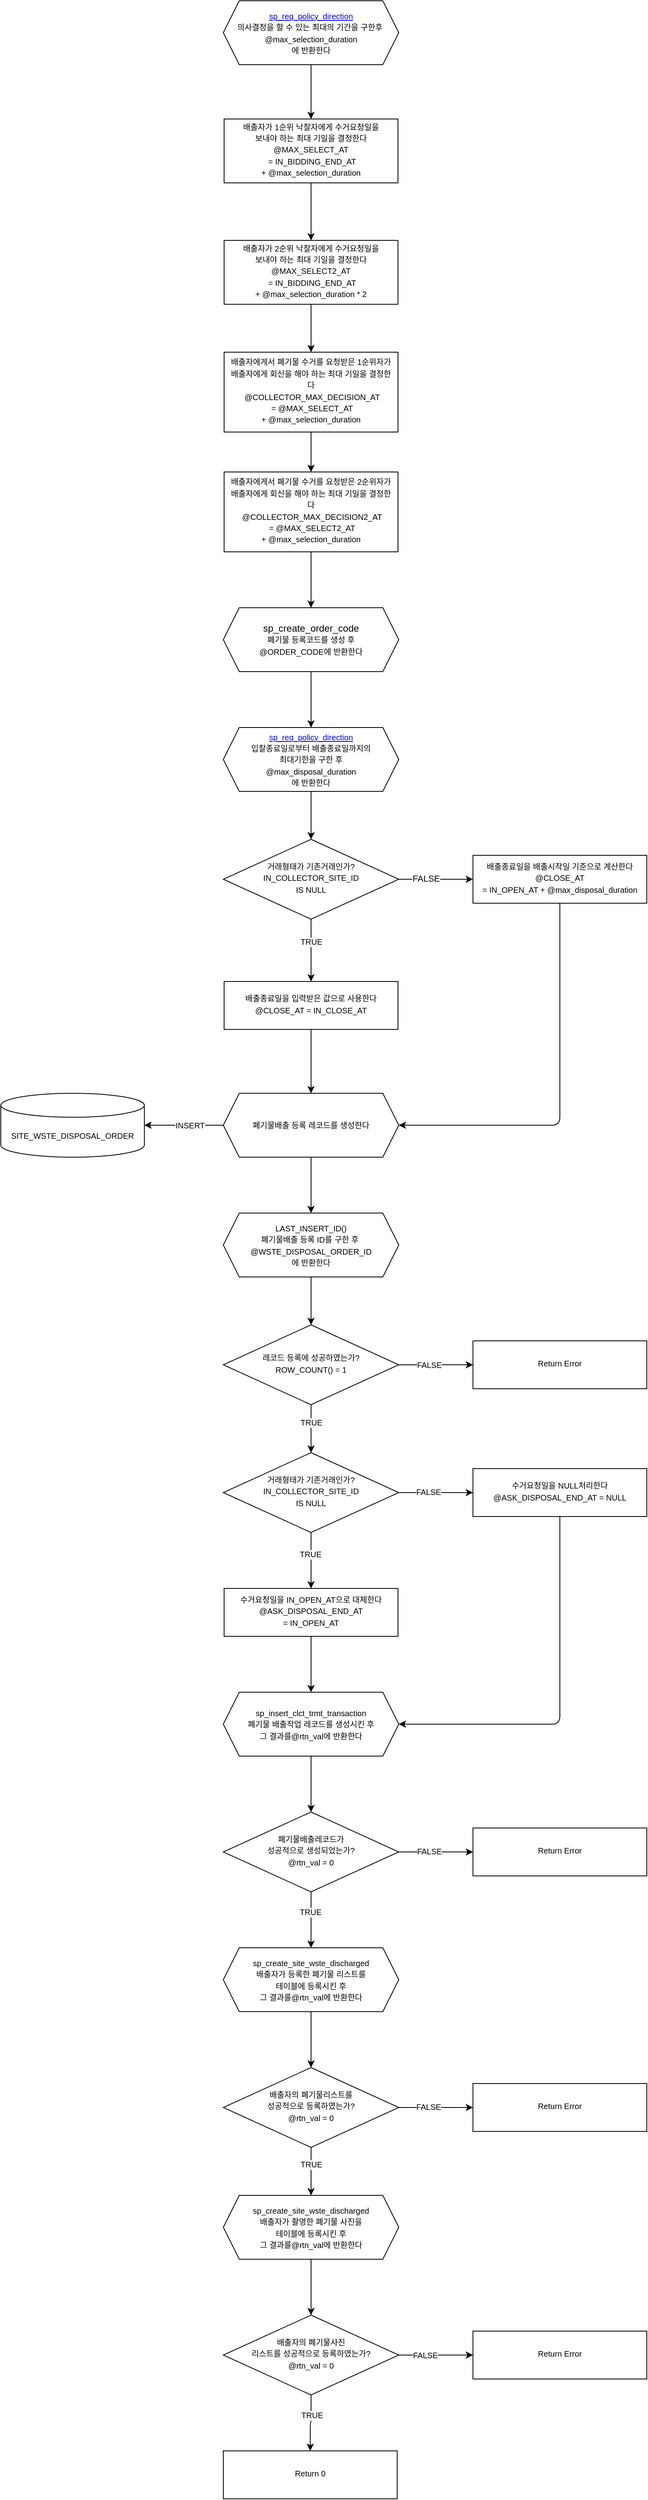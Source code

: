 <mxfile>
    <diagram id="yEqb0aX-quzxRs0v6ZPx" name="Page-1">
        <mxGraphModel dx="2872" dy="3716" grid="1" gridSize="10" guides="1" tooltips="1" connect="1" arrows="1" fold="1" page="1" pageScale="1" pageWidth="827" pageHeight="1169" math="0" shadow="0">
            <root>
                <mxCell id="0"/>
                <mxCell id="1" parent="0"/>
                <mxCell id="25" value="" style="edgeStyle=orthogonalEdgeStyle;html=1;fontSize=10;entryX=0.5;entryY=0;entryDx=0;entryDy=0;" edge="1" parent="1" source="26" target="88">
                    <mxGeometry relative="1" as="geometry">
                        <mxPoint x="-2083" y="-3350" as="targetPoint"/>
                    </mxGeometry>
                </mxCell>
                <mxCell id="26" value="&lt;a href=&quot;https://github.com/Leo-Nam/stored-procedures/blob/main/drawio/sp_req_policy_direction.svg&quot; style=&quot;font-size: 10px&quot;&gt;sp_req_policy_direction&lt;/a&gt;&lt;br&gt;&lt;span style=&quot;font-size: 10px&quot;&gt;의사결정을 할 수 있는 최대의 기간을 구한후&amp;nbsp;&lt;br&gt;@max_selection_duration&lt;br&gt;에 반환한다&lt;/span&gt;" style="shape=hexagon;perimeter=hexagonPerimeter2;whiteSpace=wrap;html=1;fixedSize=1;" vertex="1" parent="1">
                    <mxGeometry x="-2193" y="-3490" width="220" height="80" as="geometry"/>
                </mxCell>
                <mxCell id="42" value="" style="edgeStyle=orthogonalEdgeStyle;html=1;fontSize=10;" edge="1" parent="1" source="43" target="48">
                    <mxGeometry relative="1" as="geometry"/>
                </mxCell>
                <mxCell id="43" value="&lt;a href=&quot;https://github.com/Leo-Nam/stored-procedures/blob/main/drawio/sp_req_policy_direction.svg&quot; style=&quot;font-size: 10px&quot;&gt;sp_req_policy_direction&lt;/a&gt;&lt;br&gt;&lt;span style=&quot;font-size: 10px&quot;&gt;입찰종료일로부터 배출종료일까지의 &lt;br&gt;최대기한을 구한 후 &lt;br&gt;@max_disposal_duration&lt;br&gt;에 반환한다&lt;/span&gt;" style="shape=hexagon;perimeter=hexagonPerimeter2;whiteSpace=wrap;html=1;fixedSize=1;" vertex="1" parent="1">
                    <mxGeometry x="-2193" y="-2580" width="220" height="80" as="geometry"/>
                </mxCell>
                <mxCell id="44" value="" style="edgeStyle=orthogonalEdgeStyle;html=1;fontSize=10;entryX=0.5;entryY=0;entryDx=0;entryDy=0;" edge="1" parent="1" source="48" target="55">
                    <mxGeometry relative="1" as="geometry">
                        <mxPoint x="-2083" y="-2280" as="targetPoint"/>
                    </mxGeometry>
                </mxCell>
                <mxCell id="45" value="TRUE" style="edgeLabel;html=1;align=center;verticalAlign=middle;resizable=0;points=[];fontSize=10;" vertex="1" connectable="0" parent="44">
                    <mxGeometry x="-0.281" relative="1" as="geometry">
                        <mxPoint as="offset"/>
                    </mxGeometry>
                </mxCell>
                <mxCell id="102" value="" style="edgeStyle=none;html=1;" edge="1" parent="1" source="48" target="100">
                    <mxGeometry relative="1" as="geometry"/>
                </mxCell>
                <mxCell id="103" value="FALSE" style="edgeLabel;html=1;align=center;verticalAlign=middle;resizable=0;points=[];" vertex="1" connectable="0" parent="102">
                    <mxGeometry x="-0.28" y="1" relative="1" as="geometry">
                        <mxPoint as="offset"/>
                    </mxGeometry>
                </mxCell>
                <mxCell id="48" value="&lt;span style=&quot;font-size: 10px&quot;&gt;거래형태가 기존거래인가?&lt;/span&gt;&lt;span style=&quot;font-size: 10px&quot;&gt;IN_COLLECTOR_SITE_ID &lt;br&gt;IS NULL&lt;/span&gt;" style="rhombus;whiteSpace=wrap;html=1;shadow=0;strokeWidth=1;spacing=6;spacingTop=-4;" vertex="1" parent="1">
                    <mxGeometry x="-2193" y="-2440" width="220" height="100" as="geometry"/>
                </mxCell>
                <mxCell id="101" value="" style="edgeStyle=none;html=1;entryX=0.5;entryY=0;entryDx=0;entryDy=0;" edge="1" parent="1" source="55" target="62">
                    <mxGeometry relative="1" as="geometry">
                        <mxPoint x="-2083" y="-2120" as="targetPoint"/>
                    </mxGeometry>
                </mxCell>
                <mxCell id="55" value="&lt;font style=&quot;font-size: 10px&quot;&gt;배출종료일을 입력받은 값으로 사용한다&lt;br&gt;@CLOSE_AT = IN_CLOSE_AT&lt;/font&gt;" style="whiteSpace=wrap;html=1;shadow=0;strokeWidth=1;spacing=6;spacingTop=-4;" vertex="1" parent="1">
                    <mxGeometry x="-2192" y="-2262" width="218" height="60" as="geometry"/>
                </mxCell>
                <mxCell id="61" value="" style="edgeStyle=orthogonalEdgeStyle;html=1;fontSize=10;entryX=0.5;entryY=0;entryDx=0;entryDy=0;" edge="1" parent="1" source="62" target="108">
                    <mxGeometry relative="1" as="geometry"/>
                </mxCell>
                <mxCell id="106" value="" style="edgeStyle=orthogonalEdgeStyle;html=1;fontSize=10;" edge="1" parent="1" source="62" target="105">
                    <mxGeometry relative="1" as="geometry"/>
                </mxCell>
                <mxCell id="107" value="INSERT" style="edgeLabel;html=1;align=center;verticalAlign=middle;resizable=0;points=[];fontSize=10;" vertex="1" connectable="0" parent="106">
                    <mxGeometry x="-0.151" relative="1" as="geometry">
                        <mxPoint as="offset"/>
                    </mxGeometry>
                </mxCell>
                <mxCell id="62" value="&lt;font style=&quot;font-size: 10px&quot;&gt;폐기물배출 등록 레코드를 생성한다&lt;/font&gt;" style="shape=hexagon;perimeter=hexagonPerimeter2;whiteSpace=wrap;html=1;fixedSize=1;" vertex="1" parent="1">
                    <mxGeometry x="-2193" y="-2122" width="220" height="80" as="geometry"/>
                </mxCell>
                <mxCell id="63" value="" style="edgeStyle=orthogonalEdgeStyle;html=1;fontSize=10;exitX=0.5;exitY=1;exitDx=0;exitDy=0;entryX=0.5;entryY=0;entryDx=0;entryDy=0;" edge="1" parent="1" source="110" target="114">
                    <mxGeometry relative="1" as="geometry">
                        <mxPoint x="-2083" y="-1740" as="sourcePoint"/>
                        <mxPoint x="-2083" y="-1662" as="targetPoint"/>
                    </mxGeometry>
                </mxCell>
                <mxCell id="111" value="TRUE" style="edgeLabel;html=1;align=center;verticalAlign=middle;resizable=0;points=[];fontSize=10;" vertex="1" connectable="0" parent="63">
                    <mxGeometry x="-0.265" relative="1" as="geometry">
                        <mxPoint as="offset"/>
                    </mxGeometry>
                </mxCell>
                <mxCell id="89" value="" style="edgeStyle=none;html=1;entryX=0.5;entryY=0;entryDx=0;entryDy=0;" edge="1" parent="1" source="88" target="90">
                    <mxGeometry relative="1" as="geometry"/>
                </mxCell>
                <mxCell id="88" value="&lt;span style=&quot;font-size: 10px&quot;&gt;배출자가 1순위 낙찰자에게 수거요청일을 &lt;br&gt;보내야 하는 최대 기일을 결정한다 @MAX_SELECT_AT&lt;/span&gt;&lt;br&gt;&lt;span style=&quot;font-size: 10px&quot;&gt;&amp;nbsp;=&amp;nbsp;IN_BIDDING_END_AT +&amp;nbsp;@max_selection_duration&lt;/span&gt;" style="whiteSpace=wrap;html=1;shadow=0;strokeWidth=1;spacing=6;spacingTop=-4;" vertex="1" parent="1">
                    <mxGeometry x="-2192" y="-3342" width="218" height="80" as="geometry"/>
                </mxCell>
                <mxCell id="91" value="" style="edgeStyle=none;html=1;entryX=0.5;entryY=0;entryDx=0;entryDy=0;" edge="1" parent="1" source="90" target="92">
                    <mxGeometry relative="1" as="geometry"/>
                </mxCell>
                <mxCell id="90" value="&lt;span style=&quot;font-size: 10px&quot;&gt;배출자가 2순위 낙찰자에게 수거요청일을 &lt;br&gt;보내야 하는 최대 기일을 결정한다 @MAX_SELECT2_AT&lt;/span&gt;&lt;br&gt;&lt;span style=&quot;font-size: 10px&quot;&gt;&amp;nbsp;=&amp;nbsp;IN_BIDDING_END_AT +&amp;nbsp;@max_selection_duration&lt;/span&gt;&lt;span style=&quot;font-size: 10px&quot;&gt;&amp;nbsp;* 2&lt;/span&gt;" style="whiteSpace=wrap;html=1;shadow=0;strokeWidth=1;spacing=6;spacingTop=-4;" vertex="1" parent="1">
                    <mxGeometry x="-2192" y="-3190" width="218" height="80" as="geometry"/>
                </mxCell>
                <mxCell id="93" value="" style="edgeStyle=none;html=1;entryX=0.5;entryY=0;entryDx=0;entryDy=0;" edge="1" parent="1" source="92" target="94">
                    <mxGeometry relative="1" as="geometry"/>
                </mxCell>
                <mxCell id="92" value="&lt;span style=&quot;font-size: 10px&quot;&gt;배출자에게서 폐기물 수거를 요청받은 1순위자가 배출자에게 회신을 해야 하는 최대 기일을 결정한다&lt;br&gt;&amp;nbsp;@&lt;/span&gt;&lt;span style=&quot;font-size: 10px&quot;&gt;COLLECTOR_MAX_DECISION_AT&lt;/span&gt;&lt;br&gt;&lt;span style=&quot;font-size: 10px&quot;&gt;&amp;nbsp;=&amp;nbsp;&lt;/span&gt;&lt;span style=&quot;font-size: 10px&quot;&gt;@MAX_SELECT_AT&lt;br&gt;&lt;/span&gt;&lt;span style=&quot;font-size: 10px&quot;&gt;+&amp;nbsp;@max_selection_duration&lt;/span&gt;" style="whiteSpace=wrap;html=1;shadow=0;strokeWidth=1;spacing=6;spacingTop=-4;" vertex="1" parent="1">
                    <mxGeometry x="-2192" y="-3050" width="218" height="100" as="geometry"/>
                </mxCell>
                <mxCell id="95" value="" style="edgeStyle=none;html=1;entryX=0.5;entryY=0;entryDx=0;entryDy=0;" edge="1" parent="1" source="94" target="96">
                    <mxGeometry relative="1" as="geometry">
                        <mxPoint x="-2083" y="-2748" as="targetPoint"/>
                    </mxGeometry>
                </mxCell>
                <mxCell id="94" value="&lt;span style=&quot;font-size: 10px&quot;&gt;배출자에게서 폐기물 수거를 요청받은 2순위자가 배출자에게 회신을 해야 하는 최대 기일을 결정한다&lt;br&gt;&amp;nbsp;@&lt;/span&gt;&lt;span style=&quot;font-size: 10px&quot;&gt;COLLECTOR_MAX_DECISION2_AT&lt;/span&gt;&lt;br&gt;&lt;span style=&quot;font-size: 10px&quot;&gt;&amp;nbsp;=&amp;nbsp;&lt;/span&gt;&lt;span style=&quot;font-size: 10px&quot;&gt;@MAX_SELECT2_AT&lt;br&gt;&lt;/span&gt;&lt;span style=&quot;font-size: 10px&quot;&gt;+&amp;nbsp;@max_selection_duration&lt;/span&gt;" style="whiteSpace=wrap;html=1;shadow=0;strokeWidth=1;spacing=6;spacingTop=-4;" vertex="1" parent="1">
                    <mxGeometry x="-2192" y="-2900" width="218" height="100" as="geometry"/>
                </mxCell>
                <mxCell id="97" value="" style="edgeStyle=none;html=1;entryX=0.5;entryY=0;entryDx=0;entryDy=0;" edge="1" parent="1" source="96" target="43">
                    <mxGeometry relative="1" as="geometry">
                        <mxPoint x="-2070" y="-2600" as="targetPoint"/>
                    </mxGeometry>
                </mxCell>
                <mxCell id="96" value="sp_create_order_code&lt;br&gt;&lt;span style=&quot;font-size: 10px&quot;&gt;폐기물 등록코드를 생성 후 &lt;/span&gt;&lt;br&gt;&lt;span style=&quot;font-size: 10px&quot;&gt;@ORDER_CODE에 반환한다&lt;/span&gt;" style="shape=hexagon;perimeter=hexagonPerimeter2;whiteSpace=wrap;html=1;fixedSize=1;" vertex="1" parent="1">
                    <mxGeometry x="-2193" y="-2730" width="220" height="80" as="geometry"/>
                </mxCell>
                <mxCell id="104" style="edgeStyle=orthogonalEdgeStyle;html=1;entryX=1;entryY=0.5;entryDx=0;entryDy=0;exitX=0.5;exitY=1;exitDx=0;exitDy=0;" edge="1" parent="1" source="100" target="62">
                    <mxGeometry relative="1" as="geometry"/>
                </mxCell>
                <mxCell id="100" value="&lt;span style=&quot;font-size: 10px&quot;&gt;배출종료일을 배출시작일 기준으로 계산한다@CLOSE_AT &lt;br&gt;=&amp;nbsp;IN_OPEN_AT +&amp;nbsp;@max_disposal_duration&lt;/span&gt;" style="whiteSpace=wrap;html=1;shadow=0;strokeWidth=1;spacing=6;spacingTop=-4;" vertex="1" parent="1">
                    <mxGeometry x="-1880" y="-2420" width="218" height="60" as="geometry"/>
                </mxCell>
                <mxCell id="105" value="SITE_WSTE_DISPOSAL_ORDER" style="shape=cylinder3;whiteSpace=wrap;html=1;boundedLbl=1;backgroundOutline=1;size=15;fontSize=10;" vertex="1" parent="1">
                    <mxGeometry x="-2472" y="-2122" width="180" height="80" as="geometry"/>
                </mxCell>
                <mxCell id="109" value="" style="edgeStyle=orthogonalEdgeStyle;html=1;fontSize=10;entryX=0.5;entryY=0;entryDx=0;entryDy=0;" edge="1" parent="1" source="108" target="110">
                    <mxGeometry relative="1" as="geometry">
                        <mxPoint x="-2083" y="-1820" as="targetPoint"/>
                    </mxGeometry>
                </mxCell>
                <mxCell id="138" value="" style="edgeStyle=orthogonalEdgeStyle;html=1;fontSize=10;exitX=1;exitY=0.5;exitDx=0;exitDy=0;" edge="1" parent="1" source="110" target="137">
                    <mxGeometry relative="1" as="geometry"/>
                </mxCell>
                <mxCell id="146" value="FALSE" style="edgeLabel;html=1;align=center;verticalAlign=middle;resizable=0;points=[];fontSize=10;" vertex="1" connectable="0" parent="138">
                    <mxGeometry x="-0.18" relative="1" as="geometry">
                        <mxPoint as="offset"/>
                    </mxGeometry>
                </mxCell>
                <mxCell id="108" value="&lt;font style=&quot;font-size: 10px&quot;&gt;LAST_INSERT_ID()&lt;br&gt;폐기물배출 등록 ID를 구한 후&amp;nbsp;&lt;br&gt;@WSTE_DISPOSAL_ORDER_ID&lt;br&gt;에 반환한다&lt;/font&gt;" style="shape=hexagon;perimeter=hexagonPerimeter2;whiteSpace=wrap;html=1;fixedSize=1;" vertex="1" parent="1">
                    <mxGeometry x="-2193" y="-1972" width="220" height="80" as="geometry"/>
                </mxCell>
                <mxCell id="110" value="&lt;span style=&quot;font-size: 10px&quot;&gt;레코드 등록에 성공하였는가?&lt;br&gt;ROW_COUNT() = 1&lt;/span&gt;" style="rhombus;whiteSpace=wrap;html=1;shadow=0;strokeWidth=1;spacing=6;spacingTop=-4;" vertex="1" parent="1">
                    <mxGeometry x="-2193" y="-1832" width="220" height="100" as="geometry"/>
                </mxCell>
                <mxCell id="113" value="" style="edgeStyle=orthogonalEdgeStyle;html=1;fontSize=10;exitX=0.5;exitY=1;exitDx=0;exitDy=0;entryX=0.5;entryY=0;entryDx=0;entryDy=0;" edge="1" parent="1" source="114" target="119">
                    <mxGeometry relative="1" as="geometry">
                        <mxPoint x="-2083" y="-1582" as="sourcePoint"/>
                        <mxPoint x="-2083" y="-1520" as="targetPoint"/>
                    </mxGeometry>
                </mxCell>
                <mxCell id="118" value="TRUE" style="edgeLabel;html=1;align=center;verticalAlign=middle;resizable=0;points=[];fontSize=10;" vertex="1" connectable="0" parent="113">
                    <mxGeometry x="-0.229" y="-1" relative="1" as="geometry">
                        <mxPoint as="offset"/>
                    </mxGeometry>
                </mxCell>
                <mxCell id="116" value="" style="edgeStyle=orthogonalEdgeStyle;html=1;fontSize=10;" edge="1" parent="1" source="114" target="115">
                    <mxGeometry relative="1" as="geometry"/>
                </mxCell>
                <mxCell id="117" value="FALSE" style="edgeLabel;html=1;align=center;verticalAlign=middle;resizable=0;points=[];fontSize=10;" vertex="1" connectable="0" parent="116">
                    <mxGeometry x="-0.217" y="1" relative="1" as="geometry">
                        <mxPoint as="offset"/>
                    </mxGeometry>
                </mxCell>
                <mxCell id="114" value="&lt;span style=&quot;font-size: 10px&quot;&gt;거래형태가 기존거래인가?&lt;/span&gt;&lt;span style=&quot;font-size: 10px&quot;&gt;IN_COLLECTOR_SITE_ID&lt;br&gt;IS NULL&lt;/span&gt;" style="rhombus;whiteSpace=wrap;html=1;shadow=0;strokeWidth=1;spacing=6;spacingTop=-4;" vertex="1" parent="1">
                    <mxGeometry x="-2193" y="-1672" width="220" height="100" as="geometry"/>
                </mxCell>
                <mxCell id="139" style="edgeStyle=orthogonalEdgeStyle;html=1;entryX=1;entryY=0.5;entryDx=0;entryDy=0;fontSize=10;exitX=0.5;exitY=1;exitDx=0;exitDy=0;" edge="1" parent="1" source="115" target="120">
                    <mxGeometry relative="1" as="geometry"/>
                </mxCell>
                <mxCell id="115" value="&lt;span style=&quot;font-size: 10px&quot;&gt;수거요청일을 NULL처리한다&lt;br&gt;@ASK_DISPOSAL_END_AT = NULL&lt;/span&gt;" style="whiteSpace=wrap;html=1;shadow=0;strokeWidth=1;spacing=6;spacingTop=-4;" vertex="1" parent="1">
                    <mxGeometry x="-1880" y="-1652" width="218" height="60" as="geometry"/>
                </mxCell>
                <mxCell id="121" value="" style="edgeStyle=orthogonalEdgeStyle;html=1;fontSize=10;" edge="1" parent="1" source="119" target="120">
                    <mxGeometry relative="1" as="geometry"/>
                </mxCell>
                <mxCell id="119" value="&lt;span style=&quot;font-size: 10px&quot;&gt;수거요청일을 IN_OPEN_AT으로 대체한다&lt;br&gt;@ASK_DISPOSAL_END_AT &lt;br&gt;=&amp;nbsp;&lt;/span&gt;&lt;span style=&quot;font-size: 10px&quot;&gt;IN_OPEN_AT&lt;/span&gt;" style="whiteSpace=wrap;html=1;shadow=0;strokeWidth=1;spacing=6;spacingTop=-4;" vertex="1" parent="1">
                    <mxGeometry x="-2192" y="-1502" width="218" height="60" as="geometry"/>
                </mxCell>
                <mxCell id="123" value="" style="edgeStyle=orthogonalEdgeStyle;html=1;fontSize=10;" edge="1" parent="1" source="120" target="122">
                    <mxGeometry relative="1" as="geometry"/>
                </mxCell>
                <mxCell id="120" value="&lt;span style=&quot;font-size: 10px&quot;&gt;sp_insert_clct_trmt_transaction&lt;/span&gt;&lt;br&gt;&lt;span style=&quot;font-size: 10px&quot;&gt;폐기물 배출작업 레코드를 생성시킨 후 &lt;br&gt;그 결과를@rtn_val에 반환한다&lt;/span&gt;" style="shape=hexagon;perimeter=hexagonPerimeter2;whiteSpace=wrap;html=1;fixedSize=1;" vertex="1" parent="1">
                    <mxGeometry x="-2193" y="-1372" width="220" height="80" as="geometry"/>
                </mxCell>
                <mxCell id="125" value="" style="edgeStyle=orthogonalEdgeStyle;html=1;fontSize=10;" edge="1" parent="1" source="122" target="124">
                    <mxGeometry relative="1" as="geometry"/>
                </mxCell>
                <mxCell id="126" value="TRUE" style="edgeLabel;html=1;align=center;verticalAlign=middle;resizable=0;points=[];fontSize=10;" vertex="1" connectable="0" parent="125">
                    <mxGeometry x="-0.282" y="-1" relative="1" as="geometry">
                        <mxPoint as="offset"/>
                    </mxGeometry>
                </mxCell>
                <mxCell id="141" value="" style="edgeStyle=orthogonalEdgeStyle;html=1;fontSize=10;" edge="1" parent="1" source="122" target="140">
                    <mxGeometry relative="1" as="geometry"/>
                </mxCell>
                <mxCell id="144" value="FALSE" style="edgeLabel;html=1;align=center;verticalAlign=middle;resizable=0;points=[];fontSize=10;" vertex="1" connectable="0" parent="141">
                    <mxGeometry x="-0.187" y="1" relative="1" as="geometry">
                        <mxPoint as="offset"/>
                    </mxGeometry>
                </mxCell>
                <mxCell id="122" value="&lt;span style=&quot;font-size: 10px&quot;&gt;폐기물배출레코드가 &lt;br&gt;성공적으로 생성되었는가?&lt;br&gt;@rtn_val = 0&lt;/span&gt;" style="rhombus;whiteSpace=wrap;html=1;shadow=0;strokeWidth=1;spacing=6;spacingTop=-4;" vertex="1" parent="1">
                    <mxGeometry x="-2193" y="-1222" width="220" height="100" as="geometry"/>
                </mxCell>
                <mxCell id="128" value="" style="edgeStyle=orthogonalEdgeStyle;html=1;fontSize=10;" edge="1" parent="1" source="124" target="127">
                    <mxGeometry relative="1" as="geometry"/>
                </mxCell>
                <mxCell id="124" value="&lt;span style=&quot;font-size: 10px&quot;&gt;sp_create_site_wste_discharged&lt;/span&gt;&lt;br&gt;&lt;span style=&quot;font-size: 10px&quot;&gt;배출자가 등록한 폐기물 리스트를 &lt;br&gt;테이블에 등록시킨 후 &lt;br&gt;그 결과를@rtn_val에 반환한다&lt;/span&gt;" style="shape=hexagon;perimeter=hexagonPerimeter2;whiteSpace=wrap;html=1;fixedSize=1;" vertex="1" parent="1">
                    <mxGeometry x="-2193" y="-1052" width="220" height="80" as="geometry"/>
                </mxCell>
                <mxCell id="132" value="" style="edgeStyle=orthogonalEdgeStyle;html=1;fontSize=10;" edge="1" parent="1" source="127" target="129">
                    <mxGeometry relative="1" as="geometry"/>
                </mxCell>
                <mxCell id="133" value="TRUE" style="edgeLabel;html=1;align=center;verticalAlign=middle;resizable=0;points=[];fontSize=10;" vertex="1" connectable="0" parent="132">
                    <mxGeometry x="-0.292" relative="1" as="geometry">
                        <mxPoint as="offset"/>
                    </mxGeometry>
                </mxCell>
                <mxCell id="143" value="" style="edgeStyle=orthogonalEdgeStyle;html=1;fontSize=10;" edge="1" parent="1" source="127" target="142">
                    <mxGeometry relative="1" as="geometry"/>
                </mxCell>
                <mxCell id="145" value="FALSE" style="edgeLabel;html=1;align=center;verticalAlign=middle;resizable=0;points=[];fontSize=10;" vertex="1" connectable="0" parent="143">
                    <mxGeometry x="-0.199" y="1" relative="1" as="geometry">
                        <mxPoint as="offset"/>
                    </mxGeometry>
                </mxCell>
                <mxCell id="127" value="&lt;span style=&quot;font-size: 10px&quot;&gt;배출자의 폐기물리스트를&lt;br&gt;성공적으로 등록하였는가?&lt;br&gt;@rtn_val = 0&lt;/span&gt;" style="rhombus;whiteSpace=wrap;html=1;shadow=0;strokeWidth=1;spacing=6;spacingTop=-4;" vertex="1" parent="1">
                    <mxGeometry x="-2193" y="-902" width="220" height="100" as="geometry"/>
                </mxCell>
                <mxCell id="129" value="&lt;span style=&quot;font-size: 10px&quot;&gt;sp_create_site_wste_discharged&lt;/span&gt;&lt;br&gt;&lt;span style=&quot;font-size: 10px&quot;&gt;배출자가 촬영한 폐기물 사진을&lt;br&gt;테이블에 등록시킨 후 &lt;br&gt;그 결과를@rtn_val에 반환한다&lt;/span&gt;" style="shape=hexagon;perimeter=hexagonPerimeter2;whiteSpace=wrap;html=1;fixedSize=1;" vertex="1" parent="1">
                    <mxGeometry x="-2193" y="-742" width="220" height="80" as="geometry"/>
                </mxCell>
                <mxCell id="135" value="" style="edgeStyle=orthogonalEdgeStyle;html=1;fontSize=10;" edge="1" parent="1" source="130" target="134">
                    <mxGeometry relative="1" as="geometry"/>
                </mxCell>
                <mxCell id="136" value="TRUE" style="edgeLabel;html=1;align=center;verticalAlign=middle;resizable=0;points=[];fontSize=10;" vertex="1" connectable="0" parent="135">
                    <mxGeometry x="-0.296" y="1" relative="1" as="geometry">
                        <mxPoint as="offset"/>
                    </mxGeometry>
                </mxCell>
                <mxCell id="148" value="" style="edgeStyle=orthogonalEdgeStyle;html=1;fontSize=10;" edge="1" parent="1" source="130" target="147">
                    <mxGeometry relative="1" as="geometry"/>
                </mxCell>
                <mxCell id="149" value="FALSE" style="edgeLabel;html=1;align=center;verticalAlign=middle;resizable=0;points=[];fontSize=10;" vertex="1" connectable="0" parent="148">
                    <mxGeometry x="-0.301" relative="1" as="geometry">
                        <mxPoint as="offset"/>
                    </mxGeometry>
                </mxCell>
                <mxCell id="130" value="&lt;span style=&quot;font-size: 10px&quot;&gt;배출자의 폐기물사진&lt;br&gt;리스트를 성공적으로 등록하였는가?&lt;br&gt;@rtn_val = 0&lt;/span&gt;" style="rhombus;whiteSpace=wrap;html=1;shadow=0;strokeWidth=1;spacing=6;spacingTop=-4;" vertex="1" parent="1">
                    <mxGeometry x="-2193" y="-592" width="220" height="100" as="geometry"/>
                </mxCell>
                <mxCell id="131" value="" style="edgeStyle=orthogonalEdgeStyle;html=1;fontSize=10;" edge="1" source="129" target="130" parent="1">
                    <mxGeometry relative="1" as="geometry"/>
                </mxCell>
                <mxCell id="134" value="&lt;span style=&quot;font-size: 10px&quot;&gt;Return 0&lt;/span&gt;" style="whiteSpace=wrap;html=1;shadow=0;strokeWidth=1;spacing=6;spacingTop=-4;" vertex="1" parent="1">
                    <mxGeometry x="-2193" y="-422" width="218" height="60" as="geometry"/>
                </mxCell>
                <mxCell id="137" value="&lt;span style=&quot;font-size: 10px&quot;&gt;Return Error&lt;/span&gt;" style="whiteSpace=wrap;html=1;shadow=0;strokeWidth=1;spacing=6;spacingTop=-4;" vertex="1" parent="1">
                    <mxGeometry x="-1880" y="-1812" width="218" height="60" as="geometry"/>
                </mxCell>
                <mxCell id="140" value="&lt;span style=&quot;font-size: 10px&quot;&gt;Return Error&lt;/span&gt;" style="whiteSpace=wrap;html=1;shadow=0;strokeWidth=1;spacing=6;spacingTop=-4;" vertex="1" parent="1">
                    <mxGeometry x="-1880" y="-1202" width="218" height="60" as="geometry"/>
                </mxCell>
                <mxCell id="142" value="&lt;span style=&quot;font-size: 10px&quot;&gt;Return Error&lt;/span&gt;" style="whiteSpace=wrap;html=1;shadow=0;strokeWidth=1;spacing=6;spacingTop=-4;" vertex="1" parent="1">
                    <mxGeometry x="-1880" y="-882" width="218" height="60" as="geometry"/>
                </mxCell>
                <mxCell id="147" value="&lt;span style=&quot;font-size: 10px&quot;&gt;Return Error&lt;/span&gt;" style="whiteSpace=wrap;html=1;shadow=0;strokeWidth=1;spacing=6;spacingTop=-4;" vertex="1" parent="1">
                    <mxGeometry x="-1880" y="-572" width="218" height="60" as="geometry"/>
                </mxCell>
            </root>
        </mxGraphModel>
    </diagram>
</mxfile>
